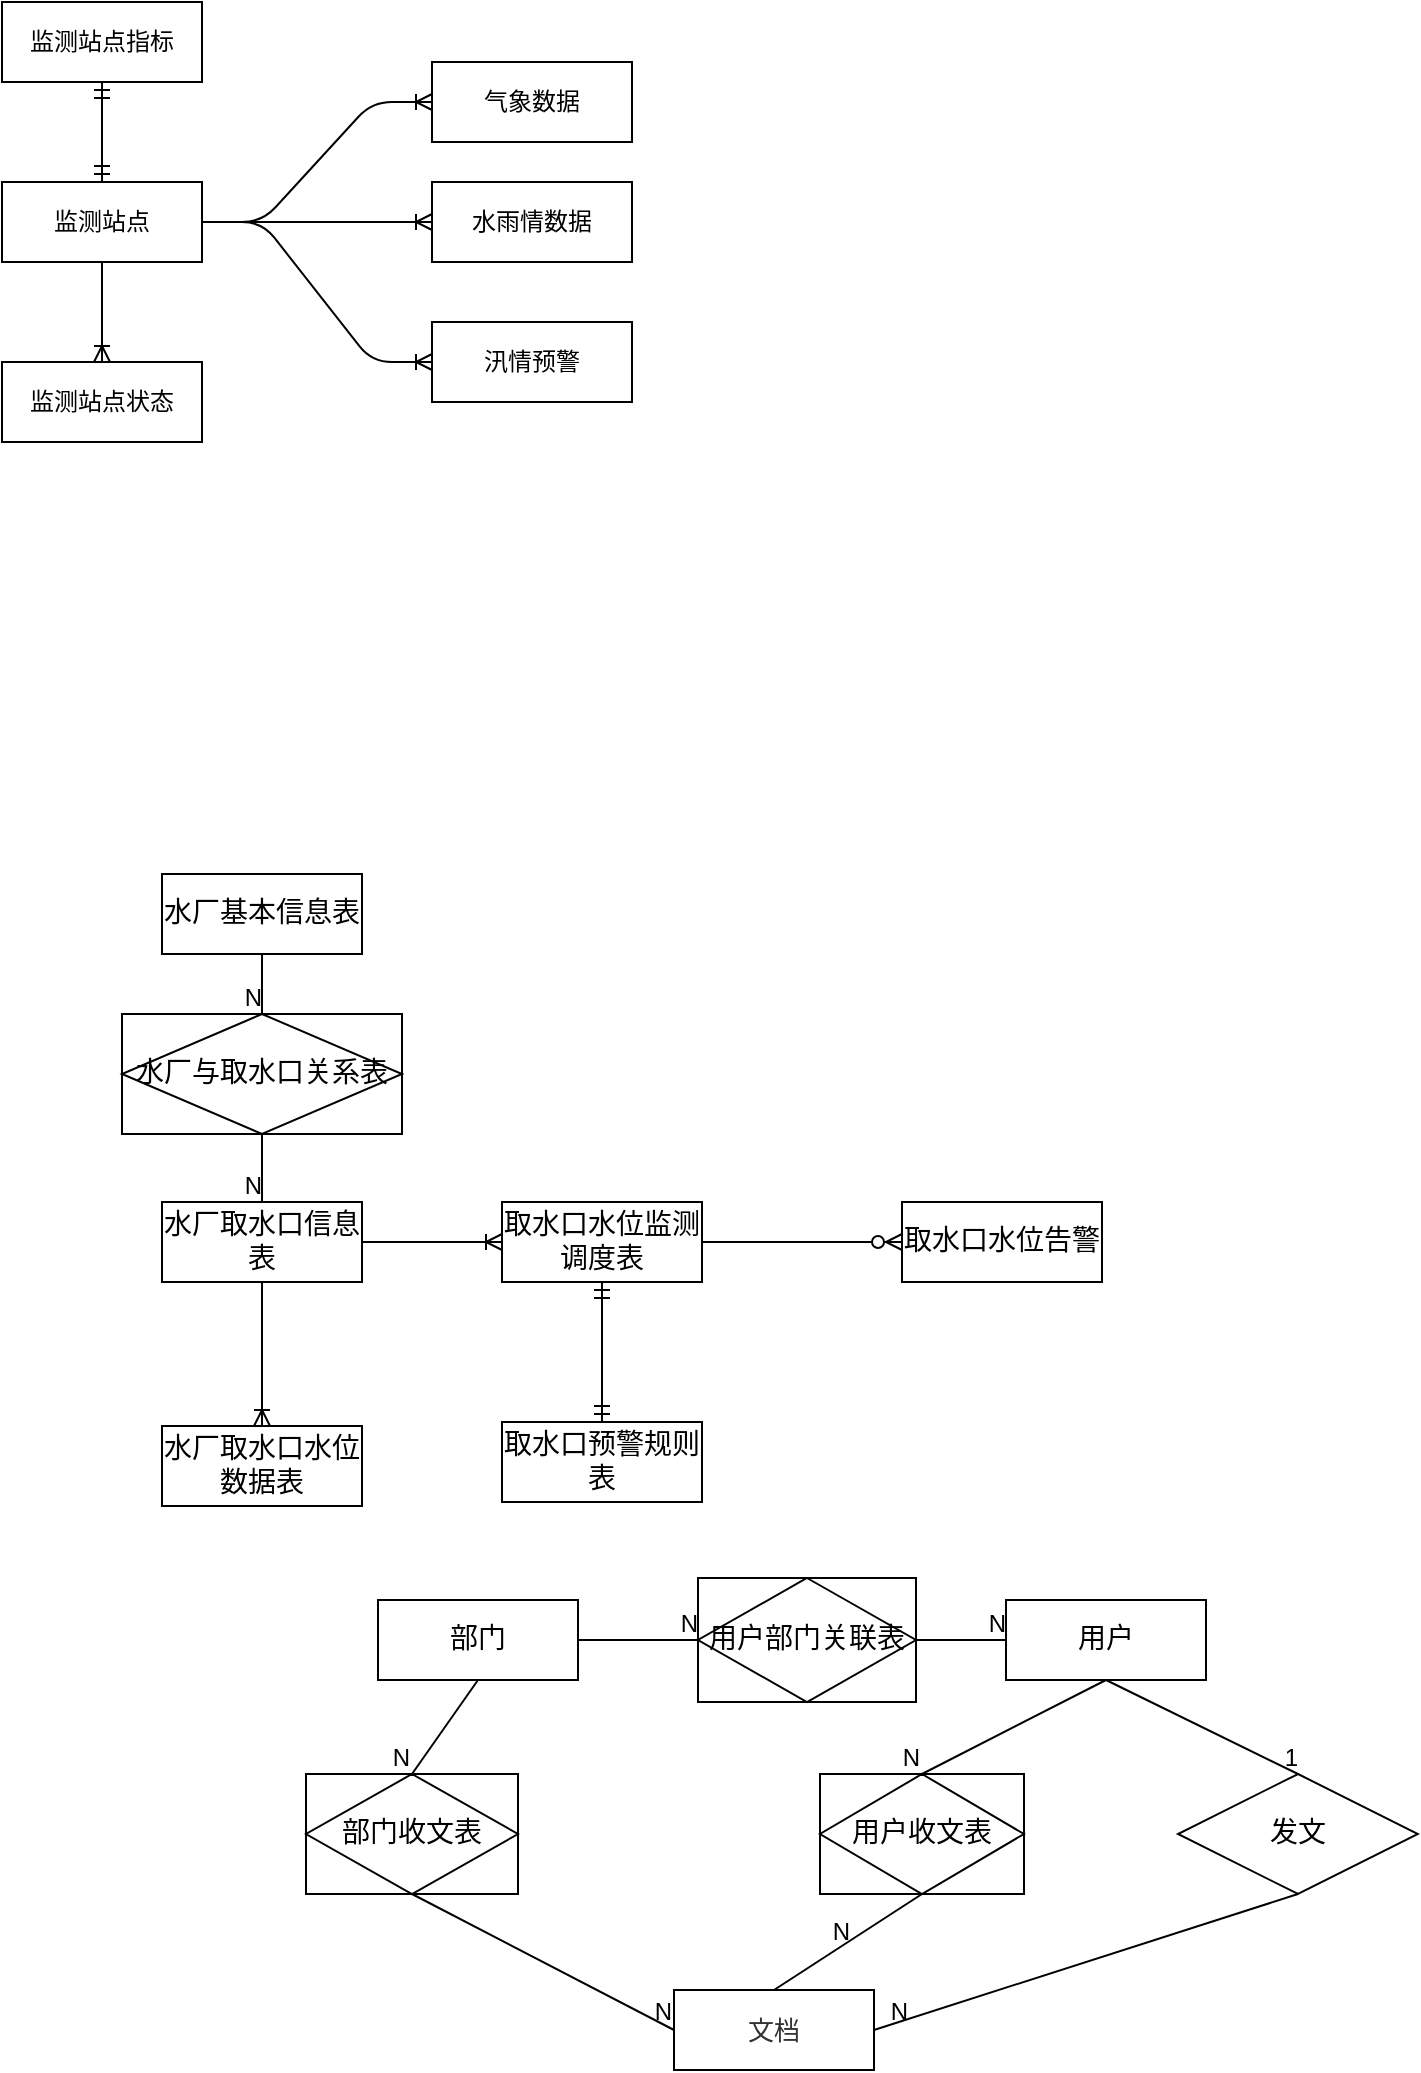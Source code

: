 <mxfile version="14.1.8" type="github">
  <diagram id="R2lEEEUBdFMjLlhIrx00" name="Page-1">
    <mxGraphModel dx="820" dy="570" grid="0" gridSize="10" guides="1" tooltips="1" connect="1" arrows="1" fold="1" page="0" pageScale="1" pageWidth="850" pageHeight="1100" math="0" shadow="0" extFonts="Permanent Marker^https://fonts.googleapis.com/css?family=Permanent+Marker">
      <root>
        <mxCell id="0" />
        <mxCell id="1" parent="0" />
        <mxCell id="ETopGWIWWFFzmafr7ryn-1" value="监测站点" style="whiteSpace=wrap;html=1;align=center;" vertex="1" parent="1">
          <mxGeometry x="40" y="130" width="100" height="40" as="geometry" />
        </mxCell>
        <mxCell id="ETopGWIWWFFzmafr7ryn-2" value="气象数据" style="whiteSpace=wrap;html=1;align=center;" vertex="1" parent="1">
          <mxGeometry x="255" y="70" width="100" height="40" as="geometry" />
        </mxCell>
        <mxCell id="ETopGWIWWFFzmafr7ryn-3" value="水雨情数据" style="whiteSpace=wrap;html=1;align=center;" vertex="1" parent="1">
          <mxGeometry x="255" y="130" width="100" height="40" as="geometry" />
        </mxCell>
        <mxCell id="ETopGWIWWFFzmafr7ryn-4" value="监测站点指标" style="whiteSpace=wrap;html=1;align=center;" vertex="1" parent="1">
          <mxGeometry x="40" y="40" width="100" height="40" as="geometry" />
        </mxCell>
        <mxCell id="ETopGWIWWFFzmafr7ryn-5" value="" style="fontSize=12;html=1;endArrow=ERmandOne;startArrow=ERmandOne;entryX=0.5;entryY=0;entryDx=0;entryDy=0;exitX=0.5;exitY=1;exitDx=0;exitDy=0;" edge="1" parent="1" source="ETopGWIWWFFzmafr7ryn-4" target="ETopGWIWWFFzmafr7ryn-1">
          <mxGeometry width="100" height="100" relative="1" as="geometry">
            <mxPoint x="-10" y="280" as="sourcePoint" />
            <mxPoint x="20" y="240" as="targetPoint" />
          </mxGeometry>
        </mxCell>
        <mxCell id="ETopGWIWWFFzmafr7ryn-6" value="" style="edgeStyle=entityRelationEdgeStyle;fontSize=12;html=1;endArrow=ERoneToMany;entryX=0;entryY=0.5;entryDx=0;entryDy=0;" edge="1" parent="1" source="ETopGWIWWFFzmafr7ryn-1" target="ETopGWIWWFFzmafr7ryn-2">
          <mxGeometry width="100" height="100" relative="1" as="geometry">
            <mxPoint x="200" y="380" as="sourcePoint" />
            <mxPoint x="300" y="280" as="targetPoint" />
          </mxGeometry>
        </mxCell>
        <mxCell id="ETopGWIWWFFzmafr7ryn-7" value="" style="edgeStyle=entityRelationEdgeStyle;fontSize=12;html=1;endArrow=ERoneToMany;exitX=1;exitY=0.5;exitDx=0;exitDy=0;entryX=0;entryY=0.5;entryDx=0;entryDy=0;" edge="1" parent="1" source="ETopGWIWWFFzmafr7ryn-1" target="ETopGWIWWFFzmafr7ryn-3">
          <mxGeometry width="100" height="100" relative="1" as="geometry">
            <mxPoint x="230" y="380" as="sourcePoint" />
            <mxPoint x="330" y="280" as="targetPoint" />
          </mxGeometry>
        </mxCell>
        <mxCell id="ETopGWIWWFFzmafr7ryn-8" value="汛情预警" style="whiteSpace=wrap;html=1;align=center;" vertex="1" parent="1">
          <mxGeometry x="255" y="200" width="100" height="40" as="geometry" />
        </mxCell>
        <mxCell id="ETopGWIWWFFzmafr7ryn-9" value="" style="edgeStyle=entityRelationEdgeStyle;fontSize=12;html=1;endArrow=ERoneToMany;exitX=1;exitY=0.5;exitDx=0;exitDy=0;" edge="1" parent="1" source="ETopGWIWWFFzmafr7ryn-1" target="ETopGWIWWFFzmafr7ryn-8">
          <mxGeometry width="100" height="100" relative="1" as="geometry">
            <mxPoint x="260" y="400" as="sourcePoint" />
            <mxPoint x="360" y="300" as="targetPoint" />
          </mxGeometry>
        </mxCell>
        <mxCell id="ETopGWIWWFFzmafr7ryn-10" value="监测站点状态" style="whiteSpace=wrap;html=1;align=center;" vertex="1" parent="1">
          <mxGeometry x="40" y="220" width="100" height="40" as="geometry" />
        </mxCell>
        <mxCell id="ETopGWIWWFFzmafr7ryn-11" value="" style="edgeStyle=orthogonalEdgeStyle;fontSize=12;html=1;endArrow=ERoneToMany;exitX=0.5;exitY=1;exitDx=0;exitDy=0;entryX=0.5;entryY=0;entryDx=0;entryDy=0;" edge="1" parent="1" source="ETopGWIWWFFzmafr7ryn-1" target="ETopGWIWWFFzmafr7ryn-10">
          <mxGeometry width="100" height="100" relative="1" as="geometry">
            <mxPoint x="130" y="430" as="sourcePoint" />
            <mxPoint x="230" y="330" as="targetPoint" />
          </mxGeometry>
        </mxCell>
        <mxCell id="ETopGWIWWFFzmafr7ryn-13" value="取水口水位监测调度表" style="whiteSpace=wrap;html=1;align=center;fontFamily=仿宋;fontSize=14;" vertex="1" parent="1">
          <mxGeometry x="290" y="640" width="100" height="40" as="geometry" />
        </mxCell>
        <mxCell id="ETopGWIWWFFzmafr7ryn-16" value="取水口水位告警" style="whiteSpace=wrap;html=1;align=center;fontFamily=仿宋;fontSize=14;" vertex="1" parent="1">
          <mxGeometry x="490" y="640" width="100" height="40" as="geometry" />
        </mxCell>
        <mxCell id="ETopGWIWWFFzmafr7ryn-17" value="取水口预警规则表" style="whiteSpace=wrap;html=1;align=center;fontFamily=仿宋;fontSize=14;" vertex="1" parent="1">
          <mxGeometry x="290" y="750" width="100" height="40" as="geometry" />
        </mxCell>
        <mxCell id="ETopGWIWWFFzmafr7ryn-18" value="" style="edgeStyle=orthogonalEdgeStyle;fontSize=14;html=1;endArrow=ERmandOne;startArrow=ERmandOne;entryX=0.5;entryY=1;entryDx=0;entryDy=0;exitX=0.5;exitY=0;exitDx=0;exitDy=0;fontFamily=仿宋;" edge="1" parent="1" target="ETopGWIWWFFzmafr7ryn-13" source="ETopGWIWWFFzmafr7ryn-17">
          <mxGeometry width="100" height="100" relative="1" as="geometry">
            <mxPoint x="370" y="710" as="sourcePoint" />
            <mxPoint x="520" y="780" as="targetPoint" />
          </mxGeometry>
        </mxCell>
        <mxCell id="ETopGWIWWFFzmafr7ryn-19" value="水厂基本信息表" style="whiteSpace=wrap;html=1;align=center;fontFamily=仿宋;fontSize=14;" vertex="1" parent="1">
          <mxGeometry x="120" y="476" width="100" height="40" as="geometry" />
        </mxCell>
        <mxCell id="ETopGWIWWFFzmafr7ryn-21" value="水厂取水口信息表" style="whiteSpace=wrap;html=1;align=center;fontFamily=仿宋;fontSize=14;" vertex="1" parent="1">
          <mxGeometry x="120" y="640" width="100" height="40" as="geometry" />
        </mxCell>
        <mxCell id="ETopGWIWWFFzmafr7ryn-27" value="" style="edgeStyle=entityRelationEdgeStyle;fontSize=14;html=1;endArrow=ERzeroToMany;endFill=1;entryX=0;entryY=0.5;entryDx=0;entryDy=0;fontFamily=仿宋;" edge="1" parent="1" source="ETopGWIWWFFzmafr7ryn-13" target="ETopGWIWWFFzmafr7ryn-16">
          <mxGeometry width="100" height="100" relative="1" as="geometry">
            <mxPoint x="390" y="660" as="sourcePoint" />
            <mxPoint x="505" y="660" as="targetPoint" />
          </mxGeometry>
        </mxCell>
        <mxCell id="ETopGWIWWFFzmafr7ryn-28" value="" style="edgeStyle=orthogonalEdgeStyle;fontSize=14;html=1;endArrow=ERoneToMany;exitX=1;exitY=0.5;exitDx=0;exitDy=0;entryX=0;entryY=0.5;entryDx=0;entryDy=0;fontFamily=仿宋;" edge="1" parent="1" source="ETopGWIWWFFzmafr7ryn-21" target="ETopGWIWWFFzmafr7ryn-13">
          <mxGeometry width="100" height="100" relative="1" as="geometry">
            <mxPoint x="240" y="940" as="sourcePoint" />
            <mxPoint x="340" y="840" as="targetPoint" />
          </mxGeometry>
        </mxCell>
        <mxCell id="ETopGWIWWFFzmafr7ryn-29" value="水厂取水口水位数据表" style="whiteSpace=wrap;html=1;align=center;fontFamily=仿宋;fontSize=14;" vertex="1" parent="1">
          <mxGeometry x="120" y="752" width="100" height="40" as="geometry" />
        </mxCell>
        <mxCell id="ETopGWIWWFFzmafr7ryn-30" value="" style="edgeStyle=orthogonalEdgeStyle;fontSize=12;html=1;endArrow=ERoneToMany;exitX=0.5;exitY=1;exitDx=0;exitDy=0;entryX=0.5;entryY=0;entryDx=0;entryDy=0;fontFamily=仿宋;" edge="1" parent="1" source="ETopGWIWWFFzmafr7ryn-21" target="ETopGWIWWFFzmafr7ryn-29">
          <mxGeometry width="100" height="100" relative="1" as="geometry">
            <mxPoint x="252" y="930" as="sourcePoint" />
            <mxPoint x="352" y="830" as="targetPoint" />
          </mxGeometry>
        </mxCell>
        <mxCell id="ETopGWIWWFFzmafr7ryn-31" value="水厂与取水口关系表" style="shape=associativeEntity;whiteSpace=wrap;html=1;align=center;fontFamily=仿宋;fontSize=14;" vertex="1" parent="1">
          <mxGeometry x="100" y="546" width="140" height="60" as="geometry" />
        </mxCell>
        <mxCell id="ETopGWIWWFFzmafr7ryn-32" value="" style="endArrow=none;html=1;rounded=0;fontFamily=仿宋;fontSize=14;exitX=0.5;exitY=1;exitDx=0;exitDy=0;" edge="1" parent="1" source="ETopGWIWWFFzmafr7ryn-19" target="ETopGWIWWFFzmafr7ryn-31">
          <mxGeometry relative="1" as="geometry">
            <mxPoint x="322" y="563" as="sourcePoint" />
            <mxPoint x="482" y="563" as="targetPoint" />
          </mxGeometry>
        </mxCell>
        <mxCell id="ETopGWIWWFFzmafr7ryn-33" value="N" style="resizable=0;html=1;align=right;verticalAlign=bottom;" connectable="0" vertex="1" parent="ETopGWIWWFFzmafr7ryn-32">
          <mxGeometry x="1" relative="1" as="geometry" />
        </mxCell>
        <mxCell id="ETopGWIWWFFzmafr7ryn-34" value="" style="endArrow=none;html=1;rounded=0;fontFamily=仿宋;fontSize=14;exitX=0.5;exitY=1;exitDx=0;exitDy=0;" edge="1" parent="1" source="ETopGWIWWFFzmafr7ryn-31" target="ETopGWIWWFFzmafr7ryn-21">
          <mxGeometry relative="1" as="geometry">
            <mxPoint x="314" y="604" as="sourcePoint" />
            <mxPoint x="474" y="604" as="targetPoint" />
          </mxGeometry>
        </mxCell>
        <mxCell id="ETopGWIWWFFzmafr7ryn-35" value="N" style="resizable=0;html=1;align=right;verticalAlign=bottom;" connectable="0" vertex="1" parent="ETopGWIWWFFzmafr7ryn-34">
          <mxGeometry x="1" relative="1" as="geometry" />
        </mxCell>
        <mxCell id="ETopGWIWWFFzmafr7ryn-36" value="用户" style="whiteSpace=wrap;html=1;align=center;fontFamily=仿宋;fontSize=14;" vertex="1" parent="1">
          <mxGeometry x="542" y="839" width="100" height="40" as="geometry" />
        </mxCell>
        <mxCell id="ETopGWIWWFFzmafr7ryn-37" value="部门" style="whiteSpace=wrap;html=1;align=center;fontFamily=仿宋;fontSize=14;" vertex="1" parent="1">
          <mxGeometry x="228" y="839" width="100" height="40" as="geometry" />
        </mxCell>
        <mxCell id="ETopGWIWWFFzmafr7ryn-38" value="用户部门关联表" style="shape=associativeEntity;whiteSpace=wrap;html=1;align=center;fontFamily=仿宋;fontSize=14;" vertex="1" parent="1">
          <mxGeometry x="388" y="828" width="109" height="62" as="geometry" />
        </mxCell>
        <mxCell id="ETopGWIWWFFzmafr7ryn-39" value="" style="endArrow=none;html=1;rounded=0;fontFamily=仿宋;fontSize=14;exitX=1;exitY=0.5;exitDx=0;exitDy=0;entryX=0;entryY=0.5;entryDx=0;entryDy=0;" edge="1" parent="1" source="ETopGWIWWFFzmafr7ryn-37" target="ETopGWIWWFFzmafr7ryn-38">
          <mxGeometry relative="1" as="geometry">
            <mxPoint x="366" y="904" as="sourcePoint" />
            <mxPoint x="526" y="904" as="targetPoint" />
          </mxGeometry>
        </mxCell>
        <mxCell id="ETopGWIWWFFzmafr7ryn-40" value="N" style="resizable=0;html=1;align=right;verticalAlign=bottom;" connectable="0" vertex="1" parent="ETopGWIWWFFzmafr7ryn-39">
          <mxGeometry x="1" relative="1" as="geometry" />
        </mxCell>
        <mxCell id="ETopGWIWWFFzmafr7ryn-41" value="" style="endArrow=none;html=1;rounded=0;fontFamily=仿宋;fontSize=14;exitX=1;exitY=0.5;exitDx=0;exitDy=0;" edge="1" parent="1" source="ETopGWIWWFFzmafr7ryn-38" target="ETopGWIWWFFzmafr7ryn-36">
          <mxGeometry relative="1" as="geometry">
            <mxPoint x="561" y="901" as="sourcePoint" />
            <mxPoint x="721" y="901" as="targetPoint" />
          </mxGeometry>
        </mxCell>
        <mxCell id="ETopGWIWWFFzmafr7ryn-42" value="N" style="resizable=0;html=1;align=right;verticalAlign=bottom;" connectable="0" vertex="1" parent="ETopGWIWWFFzmafr7ryn-41">
          <mxGeometry x="1" relative="1" as="geometry" />
        </mxCell>
        <mxCell id="ETopGWIWWFFzmafr7ryn-43" value="&lt;font color=&quot;#333333&quot; face=&quot;arial, sans-serif&quot;&gt;&lt;span style=&quot;font-size: 13px&quot;&gt;文档&lt;/span&gt;&lt;/font&gt;" style="whiteSpace=wrap;html=1;align=center;fontFamily=仿宋;fontSize=14;" vertex="1" parent="1">
          <mxGeometry x="376" y="1034" width="100" height="40" as="geometry" />
        </mxCell>
        <mxCell id="ETopGWIWWFFzmafr7ryn-49" value="发文" style="shape=rhombus;perimeter=rhombusPerimeter;whiteSpace=wrap;html=1;align=center;fontFamily=仿宋;fontSize=14;" vertex="1" parent="1">
          <mxGeometry x="628" y="926" width="120" height="60" as="geometry" />
        </mxCell>
        <mxCell id="ETopGWIWWFFzmafr7ryn-50" value="" style="endArrow=none;html=1;rounded=0;fontFamily=仿宋;fontSize=14;exitX=0.5;exitY=1;exitDx=0;exitDy=0;entryX=0.5;entryY=0;entryDx=0;entryDy=0;" edge="1" parent="1" source="ETopGWIWWFFzmafr7ryn-36" target="ETopGWIWWFFzmafr7ryn-49">
          <mxGeometry relative="1" as="geometry">
            <mxPoint x="655" y="917" as="sourcePoint" />
            <mxPoint x="815" y="917" as="targetPoint" />
          </mxGeometry>
        </mxCell>
        <mxCell id="ETopGWIWWFFzmafr7ryn-51" value="1" style="resizable=0;html=1;align=right;verticalAlign=bottom;" connectable="0" vertex="1" parent="ETopGWIWWFFzmafr7ryn-50">
          <mxGeometry x="1" relative="1" as="geometry" />
        </mxCell>
        <mxCell id="ETopGWIWWFFzmafr7ryn-52" value="" style="endArrow=none;html=1;rounded=0;fontFamily=仿宋;fontSize=14;exitX=0.5;exitY=1;exitDx=0;exitDy=0;entryX=1;entryY=0.5;entryDx=0;entryDy=0;" edge="1" parent="1" source="ETopGWIWWFFzmafr7ryn-49" target="ETopGWIWWFFzmafr7ryn-43">
          <mxGeometry relative="1" as="geometry">
            <mxPoint x="545" y="1031" as="sourcePoint" />
            <mxPoint x="705" y="1031" as="targetPoint" />
          </mxGeometry>
        </mxCell>
        <mxCell id="ETopGWIWWFFzmafr7ryn-53" value="N" style="resizable=0;html=1;align=right;verticalAlign=bottom;" connectable="0" vertex="1" parent="ETopGWIWWFFzmafr7ryn-52">
          <mxGeometry x="1" relative="1" as="geometry">
            <mxPoint x="17.35" y="-0.12" as="offset" />
          </mxGeometry>
        </mxCell>
        <mxCell id="ETopGWIWWFFzmafr7ryn-57" value="" style="endArrow=none;html=1;rounded=0;fontFamily=仿宋;fontSize=14;entryX=0.5;entryY=0;entryDx=0;entryDy=0;exitX=0.5;exitY=1;exitDx=0;exitDy=0;" edge="1" parent="1" source="ETopGWIWWFFzmafr7ryn-36" target="ETopGWIWWFFzmafr7ryn-61">
          <mxGeometry relative="1" as="geometry">
            <mxPoint x="442" y="927" as="sourcePoint" />
            <mxPoint x="430" y="930" as="targetPoint" />
          </mxGeometry>
        </mxCell>
        <mxCell id="ETopGWIWWFFzmafr7ryn-58" value="N" style="resizable=0;html=1;align=right;verticalAlign=bottom;" connectable="0" vertex="1" parent="ETopGWIWWFFzmafr7ryn-57">
          <mxGeometry x="1" relative="1" as="geometry" />
        </mxCell>
        <mxCell id="ETopGWIWWFFzmafr7ryn-71" value="N" style="resizable=0;html=1;align=right;verticalAlign=bottom;" connectable="0" vertex="1" parent="ETopGWIWWFFzmafr7ryn-57">
          <mxGeometry x="1" relative="1" as="geometry">
            <mxPoint x="-35.76" y="87.89" as="offset" />
          </mxGeometry>
        </mxCell>
        <mxCell id="ETopGWIWWFFzmafr7ryn-59" value="" style="endArrow=none;html=1;rounded=0;fontFamily=仿宋;fontSize=14;entryX=0.5;entryY=1;entryDx=0;entryDy=0;exitX=0.5;exitY=0;exitDx=0;exitDy=0;" edge="1" parent="1" source="ETopGWIWWFFzmafr7ryn-43" target="ETopGWIWWFFzmafr7ryn-61">
          <mxGeometry relative="1" as="geometry">
            <mxPoint x="325" y="1011" as="sourcePoint" />
            <mxPoint x="430" y="990" as="targetPoint" />
          </mxGeometry>
        </mxCell>
        <mxCell id="ETopGWIWWFFzmafr7ryn-60" value="N" style="resizable=0;html=1;align=right;verticalAlign=bottom;" connectable="0" vertex="1" parent="ETopGWIWWFFzmafr7ryn-59">
          <mxGeometry x="1" relative="1" as="geometry" />
        </mxCell>
        <mxCell id="ETopGWIWWFFzmafr7ryn-61" value="用户收文表" style="shape=associativeEntity;whiteSpace=wrap;html=1;align=center;fontFamily=仿宋;fontSize=14;" vertex="1" parent="1">
          <mxGeometry x="449" y="926" width="102" height="60" as="geometry" />
        </mxCell>
        <mxCell id="ETopGWIWWFFzmafr7ryn-63" value="部门收文表" style="shape=associativeEntity;whiteSpace=wrap;html=1;align=center;fontFamily=仿宋;fontSize=14;" vertex="1" parent="1">
          <mxGeometry x="192" y="926" width="106" height="60" as="geometry" />
        </mxCell>
        <mxCell id="ETopGWIWWFFzmafr7ryn-64" value="" style="endArrow=none;html=1;rounded=0;fontFamily=仿宋;fontSize=14;entryX=0.5;entryY=0;entryDx=0;entryDy=0;exitX=0.5;exitY=1;exitDx=0;exitDy=0;" edge="1" parent="1" source="ETopGWIWWFFzmafr7ryn-37" target="ETopGWIWWFFzmafr7ryn-63">
          <mxGeometry relative="1" as="geometry">
            <mxPoint x="92" y="876" as="sourcePoint" />
            <mxPoint x="252" y="876" as="targetPoint" />
          </mxGeometry>
        </mxCell>
        <mxCell id="ETopGWIWWFFzmafr7ryn-65" value="N" style="resizable=0;html=1;align=right;verticalAlign=bottom;" connectable="0" vertex="1" parent="ETopGWIWWFFzmafr7ryn-64">
          <mxGeometry x="1" relative="1" as="geometry" />
        </mxCell>
        <mxCell id="ETopGWIWWFFzmafr7ryn-69" value="" style="endArrow=none;html=1;rounded=0;fontFamily=仿宋;fontSize=14;entryX=0;entryY=0.5;entryDx=0;entryDy=0;exitX=0.5;exitY=1;exitDx=0;exitDy=0;" edge="1" parent="1" source="ETopGWIWWFFzmafr7ryn-63" target="ETopGWIWWFFzmafr7ryn-43">
          <mxGeometry relative="1" as="geometry">
            <mxPoint x="183" y="1056" as="sourcePoint" />
            <mxPoint x="343" y="1056" as="targetPoint" />
          </mxGeometry>
        </mxCell>
        <mxCell id="ETopGWIWWFFzmafr7ryn-70" value="N" style="resizable=0;html=1;align=right;verticalAlign=bottom;" connectable="0" vertex="1" parent="ETopGWIWWFFzmafr7ryn-69">
          <mxGeometry x="1" relative="1" as="geometry" />
        </mxCell>
      </root>
    </mxGraphModel>
  </diagram>
</mxfile>
